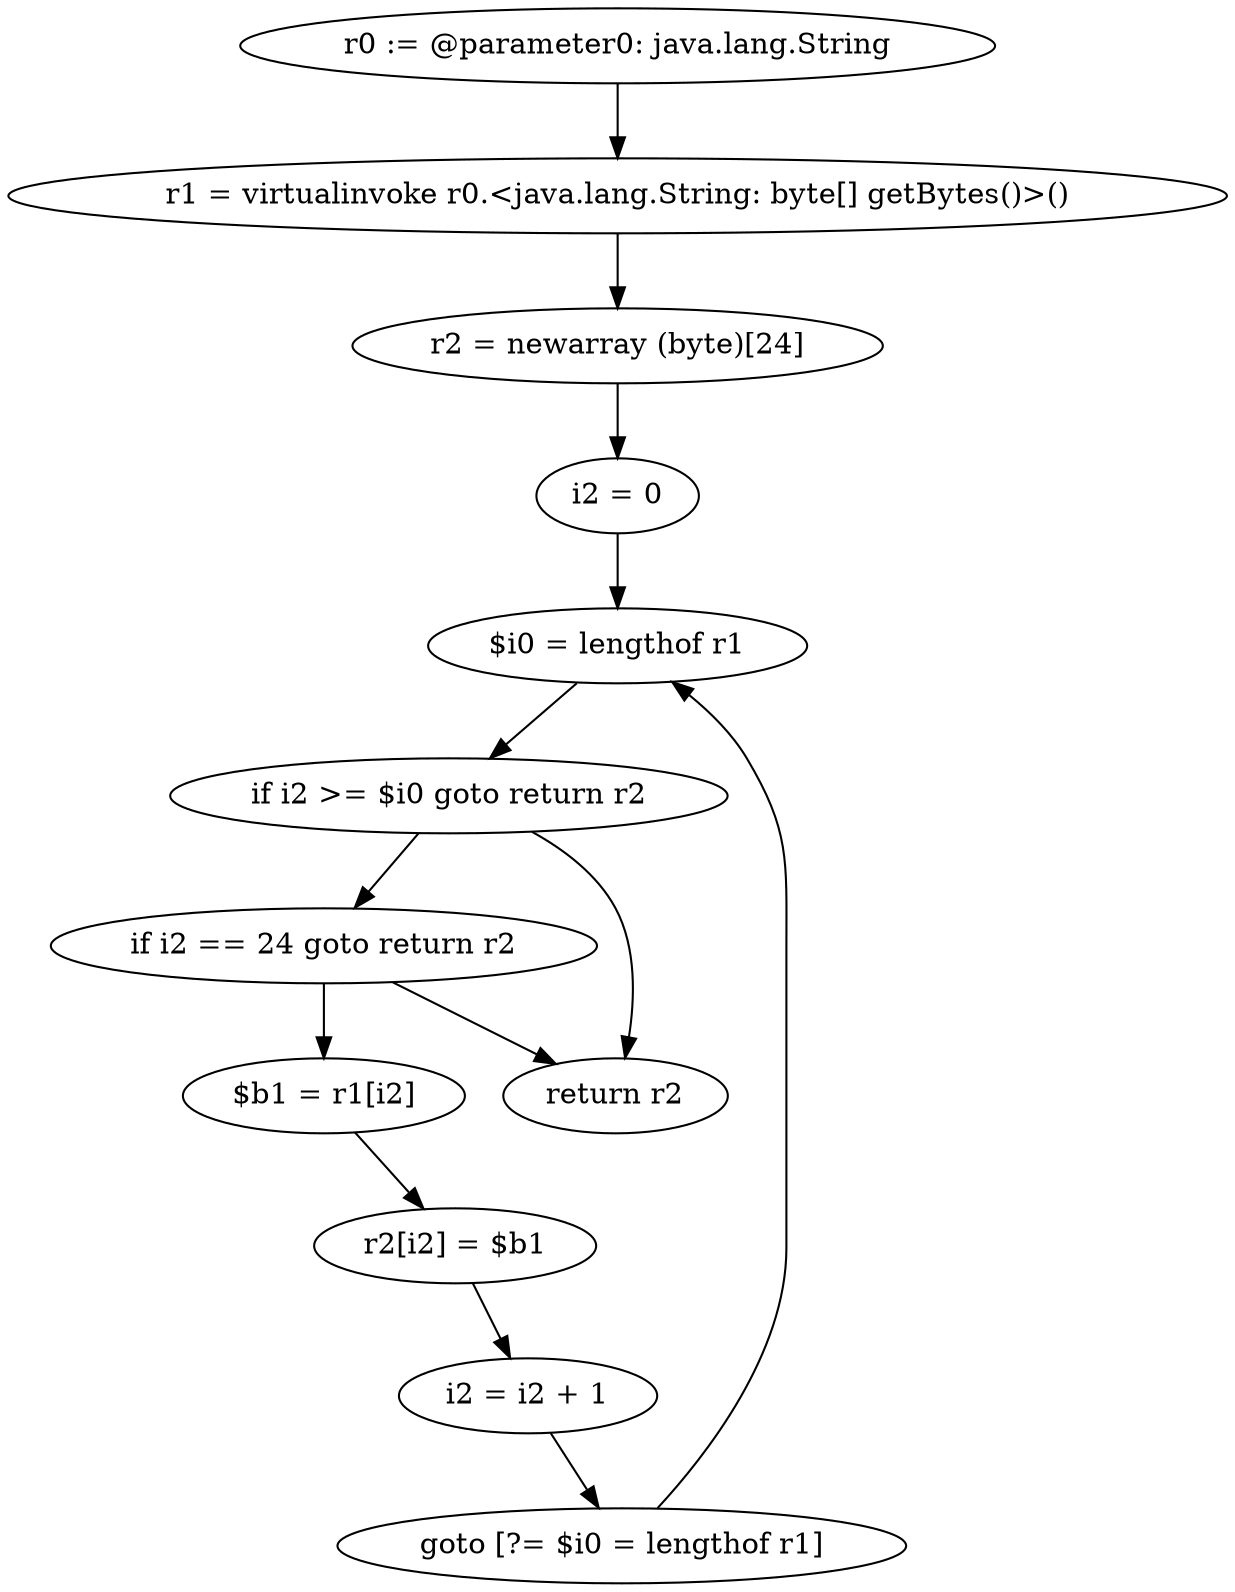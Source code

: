 digraph "unitGraph" {
    "r0 := @parameter0: java.lang.String"
    "r1 = virtualinvoke r0.<java.lang.String: byte[] getBytes()>()"
    "r2 = newarray (byte)[24]"
    "i2 = 0"
    "$i0 = lengthof r1"
    "if i2 >= $i0 goto return r2"
    "if i2 == 24 goto return r2"
    "$b1 = r1[i2]"
    "r2[i2] = $b1"
    "i2 = i2 + 1"
    "goto [?= $i0 = lengthof r1]"
    "return r2"
    "r0 := @parameter0: java.lang.String"->"r1 = virtualinvoke r0.<java.lang.String: byte[] getBytes()>()";
    "r1 = virtualinvoke r0.<java.lang.String: byte[] getBytes()>()"->"r2 = newarray (byte)[24]";
    "r2 = newarray (byte)[24]"->"i2 = 0";
    "i2 = 0"->"$i0 = lengthof r1";
    "$i0 = lengthof r1"->"if i2 >= $i0 goto return r2";
    "if i2 >= $i0 goto return r2"->"if i2 == 24 goto return r2";
    "if i2 >= $i0 goto return r2"->"return r2";
    "if i2 == 24 goto return r2"->"$b1 = r1[i2]";
    "if i2 == 24 goto return r2"->"return r2";
    "$b1 = r1[i2]"->"r2[i2] = $b1";
    "r2[i2] = $b1"->"i2 = i2 + 1";
    "i2 = i2 + 1"->"goto [?= $i0 = lengthof r1]";
    "goto [?= $i0 = lengthof r1]"->"$i0 = lengthof r1";
}
